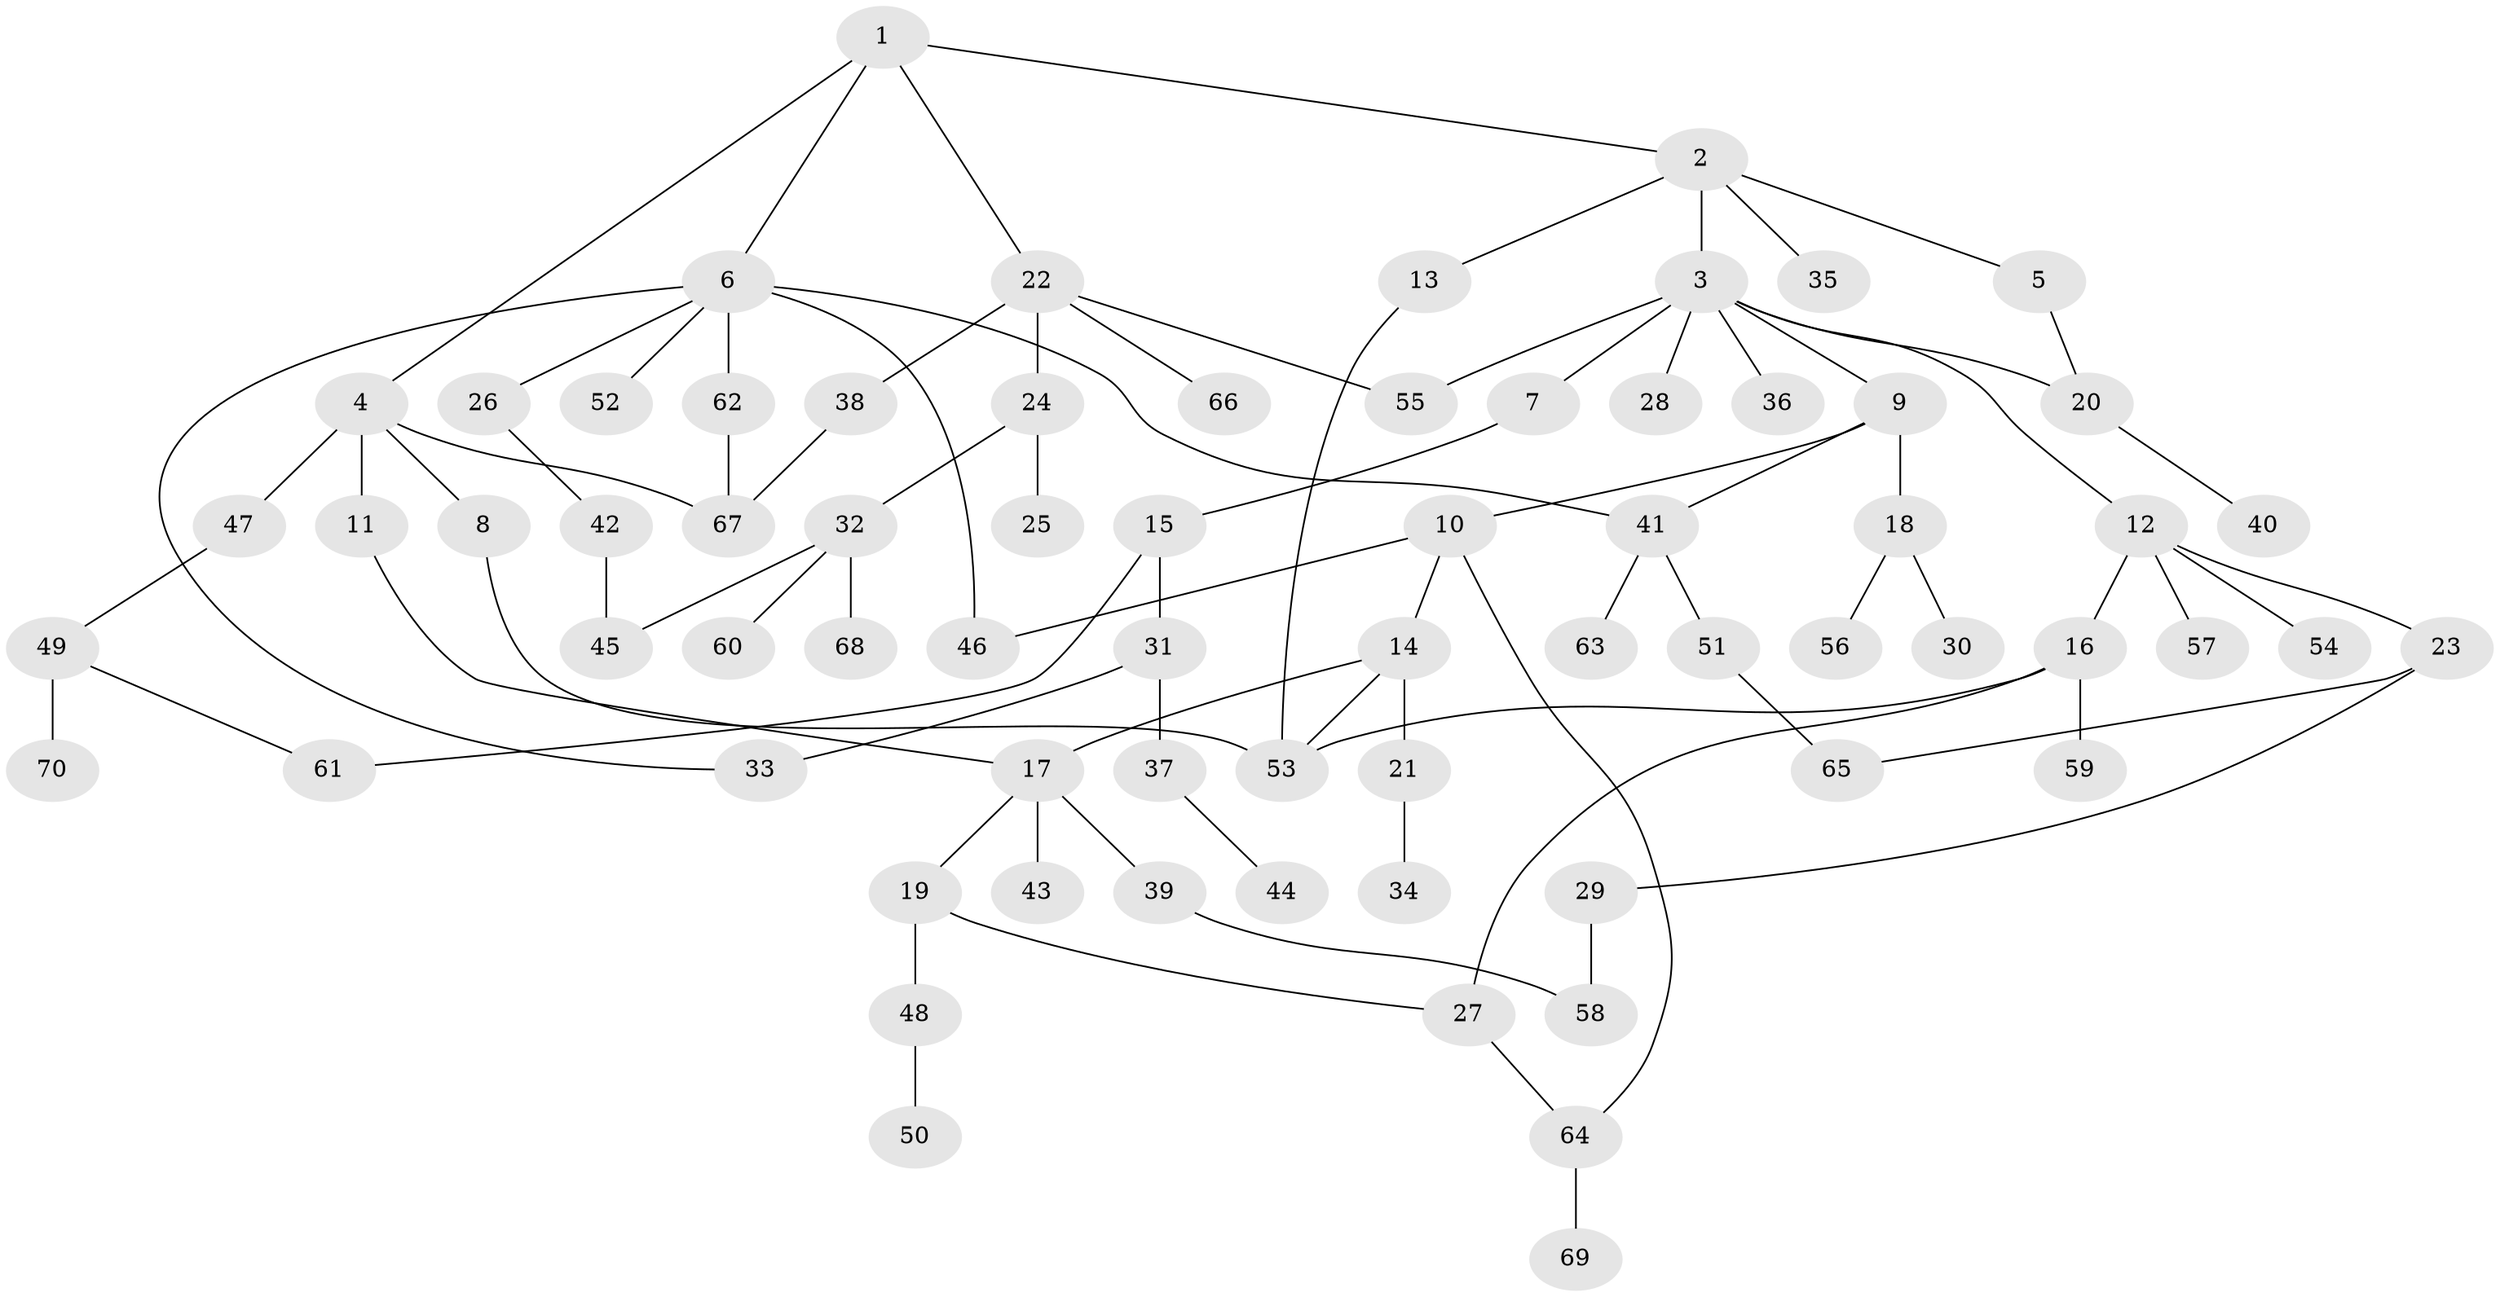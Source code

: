 // coarse degree distribution, {1: 0.7142857142857143, 3: 0.047619047619047616, 5: 0.09523809523809523, 9: 0.047619047619047616, 7: 0.047619047619047616, 2: 0.047619047619047616}
// Generated by graph-tools (version 1.1) at 2025/44/03/04/25 21:44:50]
// undirected, 70 vertices, 86 edges
graph export_dot {
graph [start="1"]
  node [color=gray90,style=filled];
  1;
  2;
  3;
  4;
  5;
  6;
  7;
  8;
  9;
  10;
  11;
  12;
  13;
  14;
  15;
  16;
  17;
  18;
  19;
  20;
  21;
  22;
  23;
  24;
  25;
  26;
  27;
  28;
  29;
  30;
  31;
  32;
  33;
  34;
  35;
  36;
  37;
  38;
  39;
  40;
  41;
  42;
  43;
  44;
  45;
  46;
  47;
  48;
  49;
  50;
  51;
  52;
  53;
  54;
  55;
  56;
  57;
  58;
  59;
  60;
  61;
  62;
  63;
  64;
  65;
  66;
  67;
  68;
  69;
  70;
  1 -- 2;
  1 -- 4;
  1 -- 6;
  1 -- 22;
  2 -- 3;
  2 -- 5;
  2 -- 13;
  2 -- 35;
  3 -- 7;
  3 -- 9;
  3 -- 12;
  3 -- 28;
  3 -- 36;
  3 -- 55;
  3 -- 20;
  4 -- 8;
  4 -- 11;
  4 -- 47;
  4 -- 67;
  5 -- 20;
  6 -- 26;
  6 -- 41;
  6 -- 52;
  6 -- 62;
  6 -- 33;
  6 -- 46;
  7 -- 15;
  8 -- 53;
  9 -- 10;
  9 -- 18;
  9 -- 41;
  10 -- 14;
  10 -- 46;
  10 -- 64;
  11 -- 17;
  12 -- 16;
  12 -- 23;
  12 -- 54;
  12 -- 57;
  13 -- 53;
  14 -- 21;
  14 -- 53;
  14 -- 17;
  15 -- 31;
  15 -- 61;
  16 -- 27;
  16 -- 59;
  16 -- 53;
  17 -- 19;
  17 -- 39;
  17 -- 43;
  18 -- 30;
  18 -- 56;
  19 -- 48;
  19 -- 27;
  20 -- 40;
  21 -- 34;
  22 -- 24;
  22 -- 38;
  22 -- 66;
  22 -- 55;
  23 -- 29;
  23 -- 65;
  24 -- 25;
  24 -- 32;
  26 -- 42;
  27 -- 64;
  29 -- 58;
  31 -- 33;
  31 -- 37;
  32 -- 60;
  32 -- 68;
  32 -- 45;
  37 -- 44;
  38 -- 67;
  39 -- 58;
  41 -- 51;
  41 -- 63;
  42 -- 45;
  47 -- 49;
  48 -- 50;
  49 -- 61;
  49 -- 70;
  51 -- 65;
  62 -- 67;
  64 -- 69;
}
